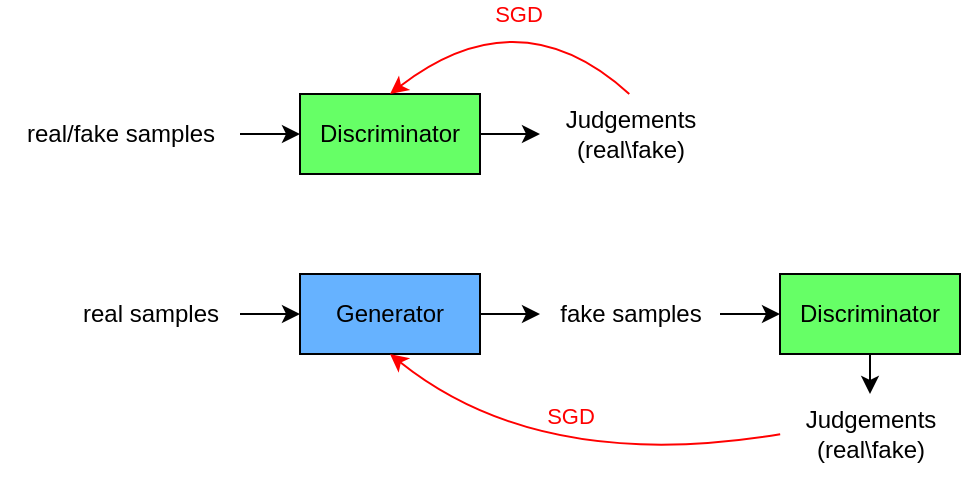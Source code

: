 <mxfile version="22.1.3" type="github">
  <diagram name="Page-1" id="UR_x649thXYvuqroYOs3">
    <mxGraphModel dx="830" dy="444" grid="1" gridSize="10" guides="1" tooltips="1" connect="1" arrows="1" fold="1" page="1" pageScale="1" pageWidth="850" pageHeight="1100" math="0" shadow="0">
      <root>
        <mxCell id="0" />
        <mxCell id="1" parent="0" />
        <mxCell id="OTH-MKWGnDE1T8jjSUoP-1" value="Generator" style="rounded=0;whiteSpace=wrap;html=1;fillColor=#66B2FF;" vertex="1" parent="1">
          <mxGeometry x="300" y="270" width="90" height="40" as="geometry" />
        </mxCell>
        <mxCell id="OTH-MKWGnDE1T8jjSUoP-2" value="Discriminator" style="rounded=0;whiteSpace=wrap;html=1;fillColor=#66FF66;" vertex="1" parent="1">
          <mxGeometry x="540" y="270" width="90" height="40" as="geometry" />
        </mxCell>
        <mxCell id="OTH-MKWGnDE1T8jjSUoP-3" value="fake samples" style="text;html=1;align=center;verticalAlign=middle;resizable=0;points=[];autosize=1;strokeColor=none;fillColor=none;" vertex="1" parent="1">
          <mxGeometry x="420" y="275" width="90" height="30" as="geometry" />
        </mxCell>
        <mxCell id="OTH-MKWGnDE1T8jjSUoP-4" value="real samples" style="text;html=1;align=center;verticalAlign=middle;resizable=0;points=[];autosize=1;strokeColor=none;fillColor=none;" vertex="1" parent="1">
          <mxGeometry x="180" y="275" width="90" height="30" as="geometry" />
        </mxCell>
        <mxCell id="OTH-MKWGnDE1T8jjSUoP-5" value="" style="endArrow=classic;html=1;rounded=0;entryX=0;entryY=0.5;entryDx=0;entryDy=0;" edge="1" parent="1" source="OTH-MKWGnDE1T8jjSUoP-4" target="OTH-MKWGnDE1T8jjSUoP-1">
          <mxGeometry width="50" height="50" relative="1" as="geometry">
            <mxPoint x="270" y="290" as="sourcePoint" />
            <mxPoint x="510" y="280" as="targetPoint" />
          </mxGeometry>
        </mxCell>
        <mxCell id="OTH-MKWGnDE1T8jjSUoP-7" value="" style="endArrow=classic;html=1;rounded=0;exitX=1;exitY=0.5;exitDx=0;exitDy=0;" edge="1" parent="1" source="OTH-MKWGnDE1T8jjSUoP-1" target="OTH-MKWGnDE1T8jjSUoP-3">
          <mxGeometry width="50" height="50" relative="1" as="geometry">
            <mxPoint x="430" y="340" as="sourcePoint" />
            <mxPoint x="410" y="300" as="targetPoint" />
          </mxGeometry>
        </mxCell>
        <mxCell id="OTH-MKWGnDE1T8jjSUoP-8" value="" style="endArrow=classic;html=1;rounded=0;entryX=0;entryY=0.5;entryDx=0;entryDy=0;" edge="1" parent="1" source="OTH-MKWGnDE1T8jjSUoP-3" target="OTH-MKWGnDE1T8jjSUoP-2">
          <mxGeometry width="50" height="50" relative="1" as="geometry">
            <mxPoint x="510" y="250" as="sourcePoint" />
            <mxPoint x="540" y="250" as="targetPoint" />
          </mxGeometry>
        </mxCell>
        <mxCell id="OTH-MKWGnDE1T8jjSUoP-9" value="Discriminator" style="rounded=0;whiteSpace=wrap;html=1;fillColor=#66FF66;" vertex="1" parent="1">
          <mxGeometry x="300" y="180" width="90" height="40" as="geometry" />
        </mxCell>
        <mxCell id="OTH-MKWGnDE1T8jjSUoP-10" value="real/fake samples" style="text;html=1;align=center;verticalAlign=middle;resizable=0;points=[];autosize=1;strokeColor=none;fillColor=none;" vertex="1" parent="1">
          <mxGeometry x="150" y="185" width="120" height="30" as="geometry" />
        </mxCell>
        <mxCell id="OTH-MKWGnDE1T8jjSUoP-11" value="" style="endArrow=classic;html=1;rounded=0;entryX=0;entryY=0.5;entryDx=0;entryDy=0;" edge="1" parent="1" source="OTH-MKWGnDE1T8jjSUoP-10" target="OTH-MKWGnDE1T8jjSUoP-9">
          <mxGeometry width="50" height="50" relative="1" as="geometry">
            <mxPoint x="430" y="340" as="sourcePoint" />
            <mxPoint x="480" y="290" as="targetPoint" />
          </mxGeometry>
        </mxCell>
        <mxCell id="OTH-MKWGnDE1T8jjSUoP-13" value="Judgements&lt;br&gt;(real\fake)" style="text;html=1;align=center;verticalAlign=middle;resizable=0;points=[];autosize=1;strokeColor=none;fillColor=none;" vertex="1" parent="1">
          <mxGeometry x="420" y="180" width="90" height="40" as="geometry" />
        </mxCell>
        <mxCell id="OTH-MKWGnDE1T8jjSUoP-14" value="" style="endArrow=classic;html=1;rounded=0;exitX=1;exitY=0.5;exitDx=0;exitDy=0;" edge="1" parent="1" source="OTH-MKWGnDE1T8jjSUoP-9" target="OTH-MKWGnDE1T8jjSUoP-13">
          <mxGeometry width="50" height="50" relative="1" as="geometry">
            <mxPoint x="430" y="340" as="sourcePoint" />
            <mxPoint x="480" y="290" as="targetPoint" />
          </mxGeometry>
        </mxCell>
        <mxCell id="OTH-MKWGnDE1T8jjSUoP-17" value="" style="curved=1;endArrow=classic;html=1;rounded=0;entryX=0.5;entryY=0;entryDx=0;entryDy=0;exitX=0.496;exitY=0;exitDx=0;exitDy=0;exitPerimeter=0;strokeColor=#FF0000;" edge="1" parent="1" source="OTH-MKWGnDE1T8jjSUoP-13" target="OTH-MKWGnDE1T8jjSUoP-9">
          <mxGeometry width="50" height="50" relative="1" as="geometry">
            <mxPoint x="425" y="160" as="sourcePoint" />
            <mxPoint x="370" y="140" as="targetPoint" />
            <Array as="points">
              <mxPoint x="410" y="130" />
            </Array>
          </mxGeometry>
        </mxCell>
        <mxCell id="OTH-MKWGnDE1T8jjSUoP-18" value="&lt;font color=&quot;#ff0000&quot;&gt;SGD&lt;/font&gt;" style="edgeLabel;html=1;align=center;verticalAlign=middle;resizable=0;points=[];" vertex="1" connectable="0" parent="OTH-MKWGnDE1T8jjSUoP-17">
          <mxGeometry x="-0.219" y="16" relative="1" as="geometry">
            <mxPoint y="-11" as="offset" />
          </mxGeometry>
        </mxCell>
        <mxCell id="OTH-MKWGnDE1T8jjSUoP-19" value="Judgements&lt;br&gt;(real\fake)" style="text;html=1;align=center;verticalAlign=middle;resizable=0;points=[];autosize=1;strokeColor=none;fillColor=none;" vertex="1" parent="1">
          <mxGeometry x="540" y="330" width="90" height="40" as="geometry" />
        </mxCell>
        <mxCell id="OTH-MKWGnDE1T8jjSUoP-20" value="" style="endArrow=classic;html=1;rounded=0;exitX=0.5;exitY=1;exitDx=0;exitDy=0;" edge="1" parent="1" source="OTH-MKWGnDE1T8jjSUoP-2" target="OTH-MKWGnDE1T8jjSUoP-19">
          <mxGeometry width="50" height="50" relative="1" as="geometry">
            <mxPoint x="430" y="340" as="sourcePoint" />
            <mxPoint x="480" y="290" as="targetPoint" />
          </mxGeometry>
        </mxCell>
        <mxCell id="OTH-MKWGnDE1T8jjSUoP-21" value="" style="curved=1;endArrow=classic;html=1;rounded=0;exitX=0.001;exitY=0.503;exitDx=0;exitDy=0;exitPerimeter=0;entryX=0.5;entryY=1;entryDx=0;entryDy=0;strokeColor=#FF0000;" edge="1" parent="1" source="OTH-MKWGnDE1T8jjSUoP-19" target="OTH-MKWGnDE1T8jjSUoP-1">
          <mxGeometry width="50" height="50" relative="1" as="geometry">
            <mxPoint x="430" y="340" as="sourcePoint" />
            <mxPoint x="480" y="290" as="targetPoint" />
            <Array as="points">
              <mxPoint x="420" y="370" />
            </Array>
          </mxGeometry>
        </mxCell>
        <mxCell id="OTH-MKWGnDE1T8jjSUoP-22" value="&lt;font color=&quot;#ff0000&quot;&gt;SGD&lt;/font&gt;" style="edgeLabel;html=1;align=center;verticalAlign=middle;resizable=0;points=[];" vertex="1" connectable="0" parent="OTH-MKWGnDE1T8jjSUoP-21">
          <mxGeometry x="-0.046" y="-17" relative="1" as="geometry">
            <mxPoint y="-10" as="offset" />
          </mxGeometry>
        </mxCell>
      </root>
    </mxGraphModel>
  </diagram>
</mxfile>
